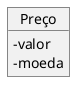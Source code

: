 @startuml mod03ima08
skinparam ClassAttributeIconSize 0
object "Preço" as pr 
pr : - valor 
pr : - moeda
@enduml